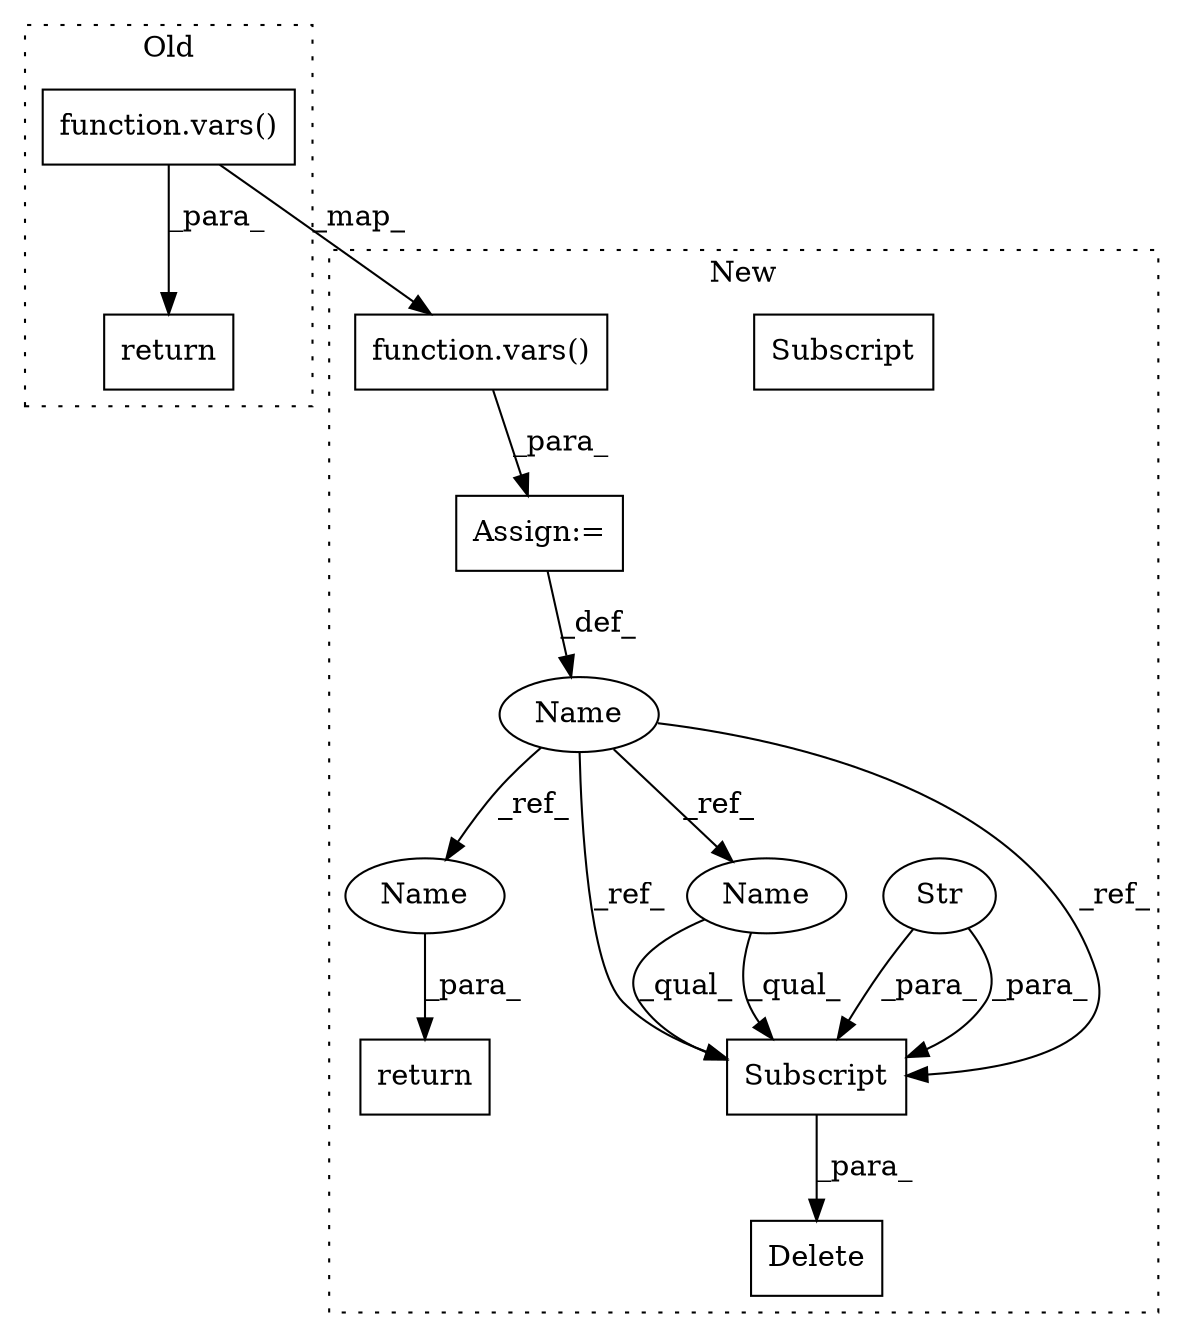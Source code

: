 digraph G {
subgraph cluster0 {
1 [label="return" a="93" s="3319" l="7" shape="box"];
7 [label="function.vars()" a="75" s="3326,3335" l="5,1" shape="box"];
label = "Old";
style="dotted";
}
subgraph cluster1 {
2 [label="Delete" a="101" s="3556" l="30" shape="box"];
3 [label="Assign:=" a="68" s="3466" l="3" shape="box"];
4 [label="return" a="93" s="3595" l="7" shape="box"];
5 [label="Subscript" a="63" s="3560,0" l="26,0" shape="box"];
6 [label="Str" a="66" s="3570" l="15" shape="ellipse"];
8 [label="function.vars()" a="75" s="3469,3478" l="5,1" shape="box"];
9 [label="Name" a="87" s="3457" l="9" shape="ellipse"];
10 [label="Subscript" a="63" s="3560,0" l="26,0" shape="box"];
11 [label="Name" a="87" s="3602" l="9" shape="ellipse"];
12 [label="Name" a="87" s="3560" l="9" shape="ellipse"];
label = "New";
style="dotted";
}
3 -> 9 [label="_def_"];
6 -> 10 [label="_para_"];
6 -> 10 [label="_para_"];
7 -> 8 [label="_map_"];
7 -> 1 [label="_para_"];
8 -> 3 [label="_para_"];
9 -> 11 [label="_ref_"];
9 -> 12 [label="_ref_"];
9 -> 10 [label="_ref_"];
9 -> 10 [label="_ref_"];
10 -> 2 [label="_para_"];
11 -> 4 [label="_para_"];
12 -> 10 [label="_qual_"];
12 -> 10 [label="_qual_"];
}